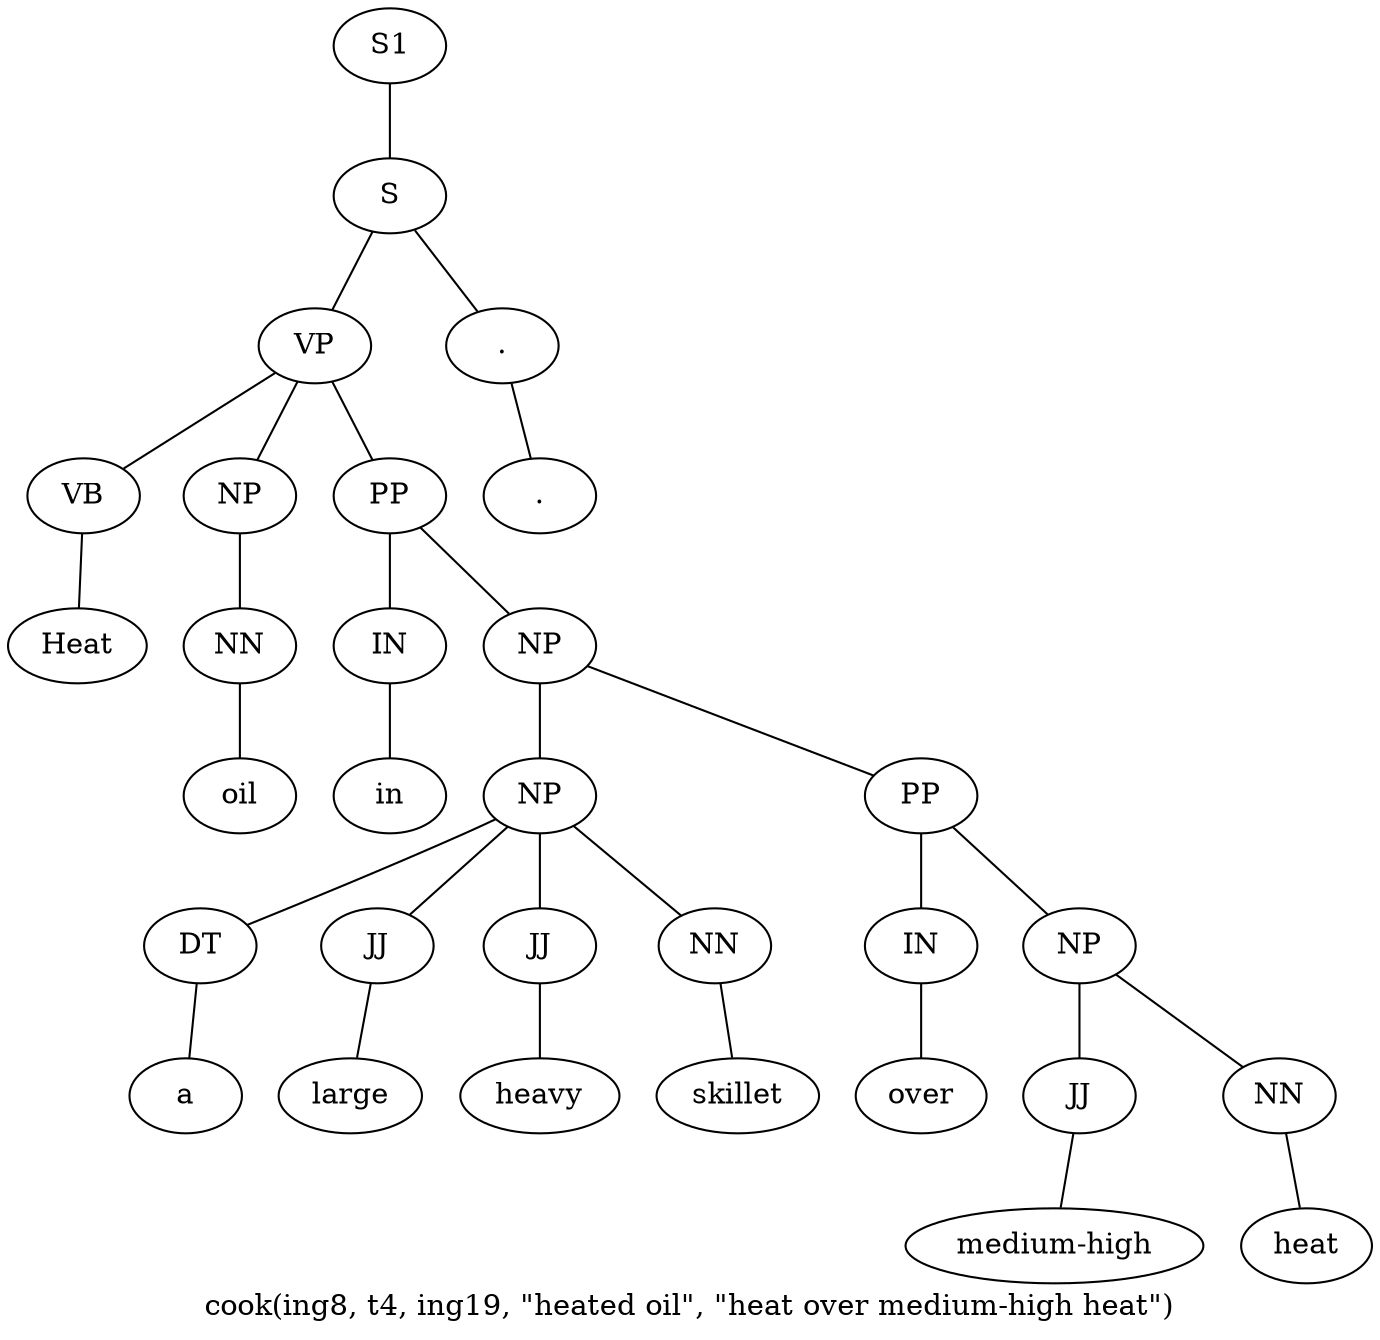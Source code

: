 graph SyntaxGraph {
	label = "cook(ing8, t4, ing19, \"heated oil\", \"heat over medium-high heat\")";
	Node0 [label="S1"];
	Node1 [label="S"];
	Node2 [label="VP"];
	Node3 [label="VB"];
	Node4 [label="Heat"];
	Node5 [label="NP"];
	Node6 [label="NN"];
	Node7 [label="oil"];
	Node8 [label="PP"];
	Node9 [label="IN"];
	Node10 [label="in"];
	Node11 [label="NP"];
	Node12 [label="NP"];
	Node13 [label="DT"];
	Node14 [label="a"];
	Node15 [label="JJ"];
	Node16 [label="large"];
	Node17 [label="JJ"];
	Node18 [label="heavy"];
	Node19 [label="NN"];
	Node20 [label="skillet"];
	Node21 [label="PP"];
	Node22 [label="IN"];
	Node23 [label="over"];
	Node24 [label="NP"];
	Node25 [label="JJ"];
	Node26 [label="medium-high"];
	Node27 [label="NN"];
	Node28 [label="heat"];
	Node29 [label="."];
	Node30 [label="."];

	Node0 -- Node1;
	Node1 -- Node2;
	Node1 -- Node29;
	Node2 -- Node3;
	Node2 -- Node5;
	Node2 -- Node8;
	Node3 -- Node4;
	Node5 -- Node6;
	Node6 -- Node7;
	Node8 -- Node9;
	Node8 -- Node11;
	Node9 -- Node10;
	Node11 -- Node12;
	Node11 -- Node21;
	Node12 -- Node13;
	Node12 -- Node15;
	Node12 -- Node17;
	Node12 -- Node19;
	Node13 -- Node14;
	Node15 -- Node16;
	Node17 -- Node18;
	Node19 -- Node20;
	Node21 -- Node22;
	Node21 -- Node24;
	Node22 -- Node23;
	Node24 -- Node25;
	Node24 -- Node27;
	Node25 -- Node26;
	Node27 -- Node28;
	Node29 -- Node30;
}
